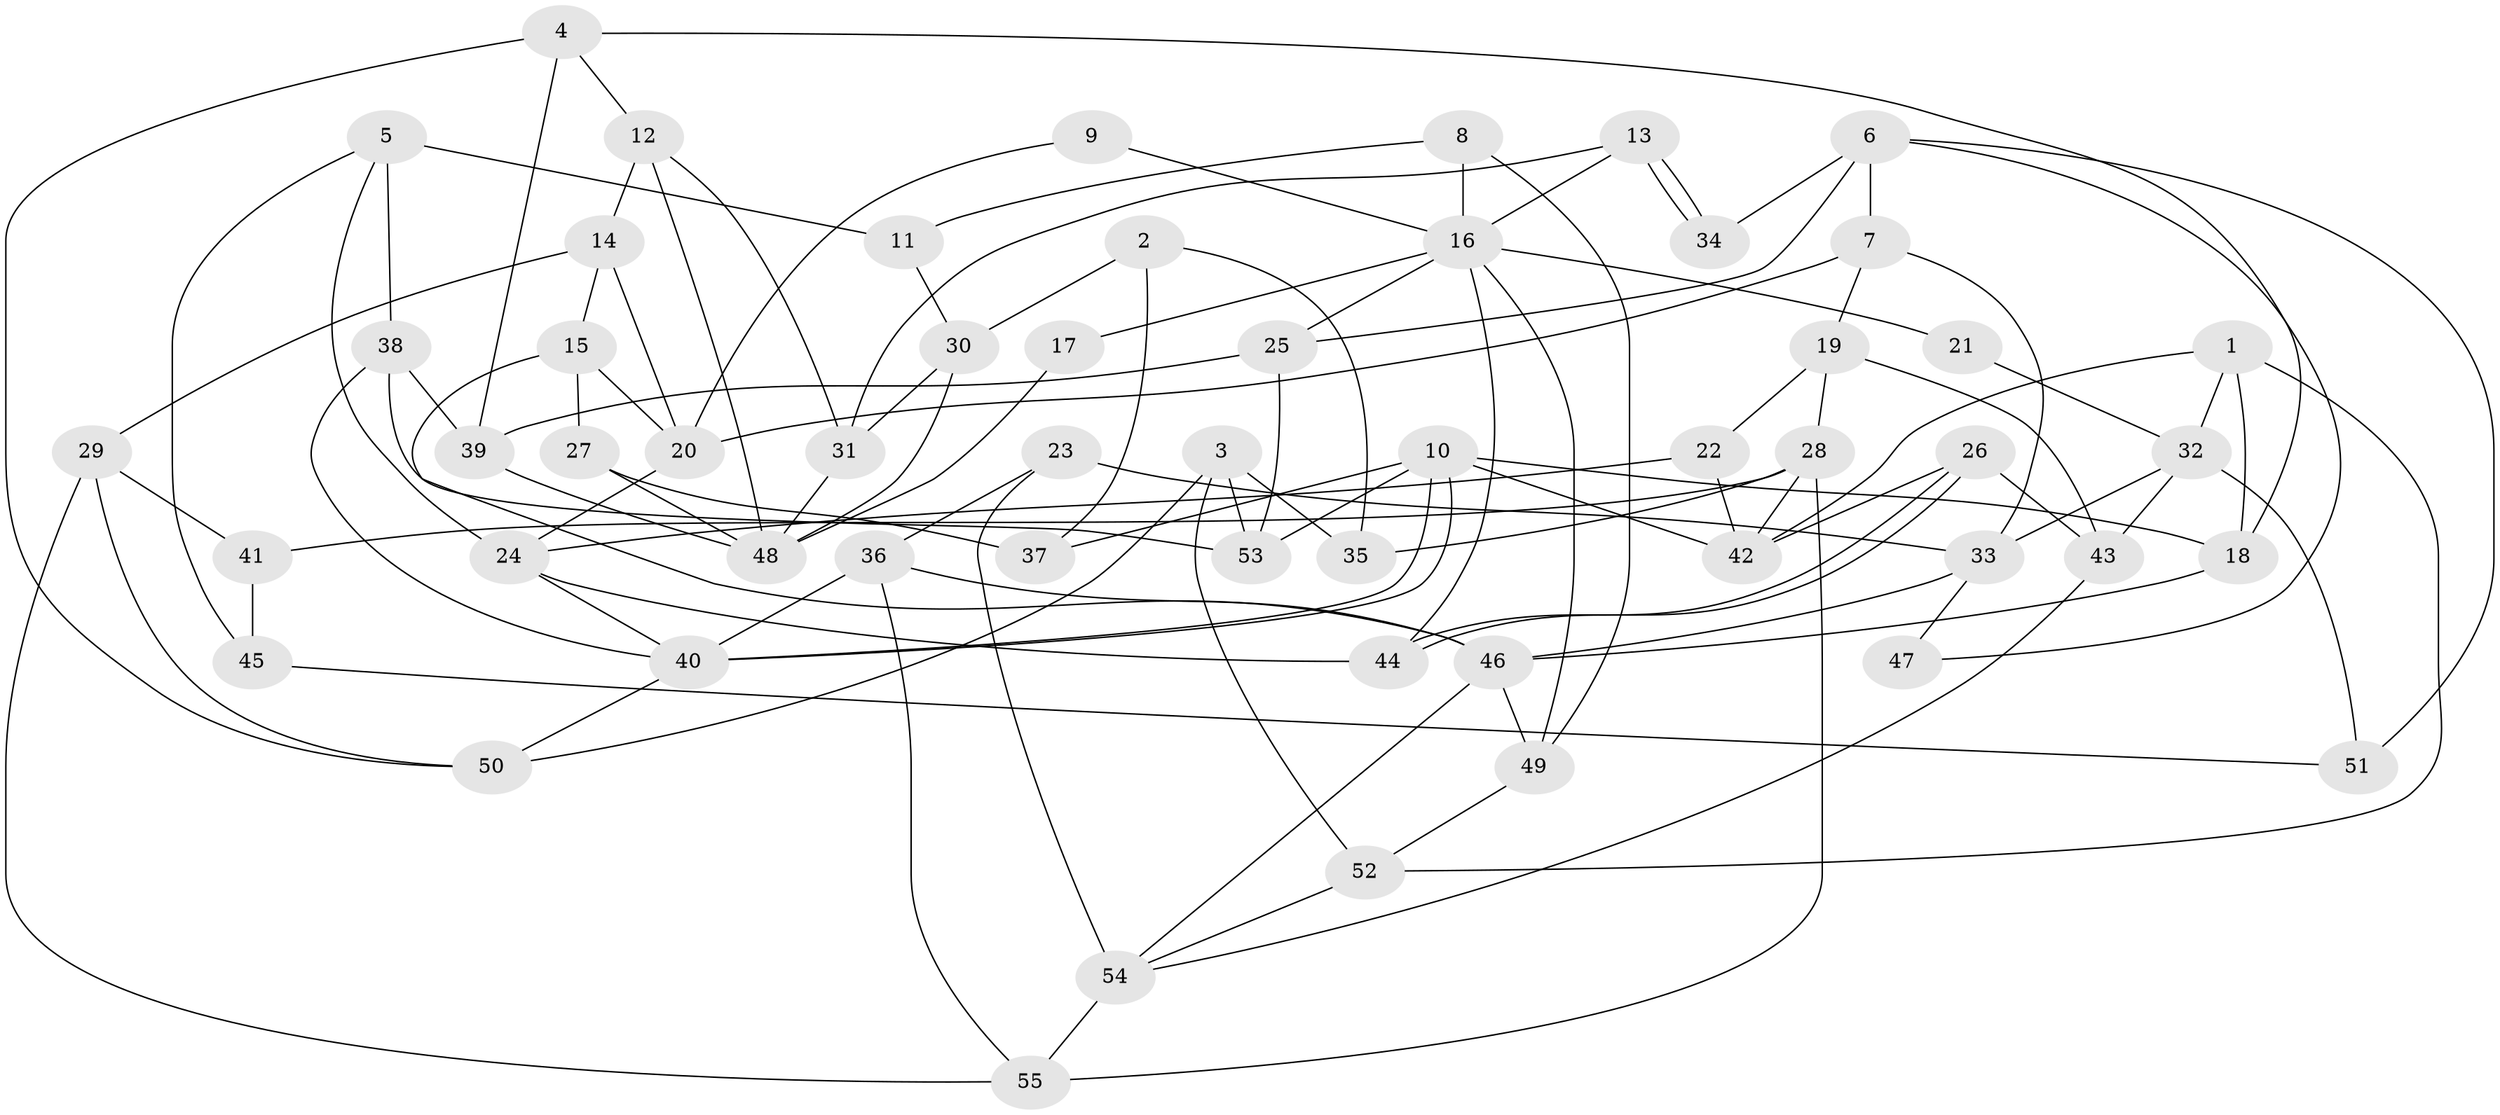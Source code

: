 // Generated by graph-tools (version 1.1) at 2025/26/03/09/25 03:26:09]
// undirected, 55 vertices, 110 edges
graph export_dot {
graph [start="1"]
  node [color=gray90,style=filled];
  1;
  2;
  3;
  4;
  5;
  6;
  7;
  8;
  9;
  10;
  11;
  12;
  13;
  14;
  15;
  16;
  17;
  18;
  19;
  20;
  21;
  22;
  23;
  24;
  25;
  26;
  27;
  28;
  29;
  30;
  31;
  32;
  33;
  34;
  35;
  36;
  37;
  38;
  39;
  40;
  41;
  42;
  43;
  44;
  45;
  46;
  47;
  48;
  49;
  50;
  51;
  52;
  53;
  54;
  55;
  1 -- 32;
  1 -- 52;
  1 -- 18;
  1 -- 42;
  2 -- 37;
  2 -- 35;
  2 -- 30;
  3 -- 50;
  3 -- 53;
  3 -- 35;
  3 -- 52;
  4 -- 12;
  4 -- 18;
  4 -- 39;
  4 -- 50;
  5 -- 38;
  5 -- 24;
  5 -- 11;
  5 -- 45;
  6 -- 25;
  6 -- 7;
  6 -- 34;
  6 -- 47;
  6 -- 51;
  7 -- 33;
  7 -- 19;
  7 -- 20;
  8 -- 49;
  8 -- 11;
  8 -- 16;
  9 -- 20;
  9 -- 16;
  10 -- 40;
  10 -- 40;
  10 -- 18;
  10 -- 37;
  10 -- 42;
  10 -- 53;
  11 -- 30;
  12 -- 31;
  12 -- 14;
  12 -- 48;
  13 -- 16;
  13 -- 34;
  13 -- 34;
  13 -- 31;
  14 -- 29;
  14 -- 20;
  14 -- 15;
  15 -- 46;
  15 -- 20;
  15 -- 27;
  16 -- 25;
  16 -- 17;
  16 -- 21;
  16 -- 44;
  16 -- 49;
  17 -- 48;
  18 -- 46;
  19 -- 28;
  19 -- 22;
  19 -- 43;
  20 -- 24;
  21 -- 32;
  22 -- 24;
  22 -- 42;
  23 -- 54;
  23 -- 36;
  23 -- 33;
  24 -- 44;
  24 -- 40;
  25 -- 53;
  25 -- 39;
  26 -- 44;
  26 -- 44;
  26 -- 42;
  26 -- 43;
  27 -- 48;
  27 -- 37;
  28 -- 55;
  28 -- 42;
  28 -- 35;
  28 -- 41;
  29 -- 50;
  29 -- 55;
  29 -- 41;
  30 -- 31;
  30 -- 48;
  31 -- 48;
  32 -- 51;
  32 -- 43;
  32 -- 33;
  33 -- 46;
  33 -- 47;
  36 -- 46;
  36 -- 40;
  36 -- 55;
  38 -- 40;
  38 -- 39;
  38 -- 53;
  39 -- 48;
  40 -- 50;
  41 -- 45;
  43 -- 54;
  45 -- 51;
  46 -- 54;
  46 -- 49;
  49 -- 52;
  52 -- 54;
  54 -- 55;
}
